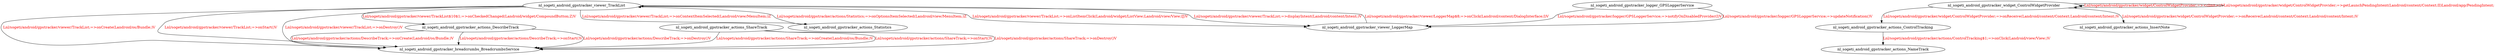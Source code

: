 digraph G {
nl_sogeti_android_gpstracker_viewer_TrackList -> nl_sogeti_android_gpstracker_breadcrumbs_BreadcrumbsService [label="Lnl/sogeti/android/gpstracker/viewer/TrackList;=>onCreate(Landroid/os/Bundle;)V", fontcolor="red"];
nl_sogeti_android_gpstracker_viewer_TrackList -> nl_sogeti_android_gpstracker_breadcrumbs_BreadcrumbsService [label="Lnl/sogeti/android/gpstracker/viewer/TrackList;=>onStart()V", fontcolor="red"];
nl_sogeti_android_gpstracker_viewer_TrackList -> nl_sogeti_android_gpstracker_breadcrumbs_BreadcrumbsService [label="Lnl/sogeti/android/gpstracker/viewer/TrackList;=>onDestroy()V", fontcolor="red"];
nl_sogeti_android_gpstracker_viewer_TrackList -> nl_sogeti_android_gpstracker_actions_Statistics [label="Lnl/sogeti/android/gpstracker/viewer/TrackList;=>onContextItemSelected(Landroid/view/MenuItem;)Z", fontcolor="red"];
nl_sogeti_android_gpstracker_viewer_TrackList -> nl_sogeti_android_gpstracker_viewer_LoggerMap [label="Lnl/sogeti/android/gpstracker/viewer/TrackList;=>onListItemClick(Landroid/widget/ListView;Landroid/view/View;IJ)V", fontcolor="red"];
nl_sogeti_android_gpstracker_viewer_TrackList -> nl_sogeti_android_gpstracker_actions_DescribeTrack [label="Lnl/sogeti/android/gpstracker/viewer/TrackList$10$1;=>onCheckedChanged(Landroid/widget/CompoundButton;Z)V", fontcolor="red"];
nl_sogeti_android_gpstracker_viewer_TrackList -> nl_sogeti_android_gpstracker_viewer_LoggerMap [label="Lnl/sogeti/android/gpstracker/viewer/TrackList;=>displayIntent(Landroid/content/Intent;)V", fontcolor="red"];
nl_sogeti_android_gpstracker_actions_ShareTrack -> nl_sogeti_android_gpstracker_breadcrumbs_BreadcrumbsService [label="Lnl/sogeti/android/gpstracker/actions/ShareTrack;=>onCreate(Landroid/os/Bundle;)V", fontcolor="red"];
nl_sogeti_android_gpstracker_actions_ShareTrack -> nl_sogeti_android_gpstracker_breadcrumbs_BreadcrumbsService [label="Lnl/sogeti/android/gpstracker/actions/ShareTrack;=>onStart()V", fontcolor="red"];
nl_sogeti_android_gpstracker_actions_ShareTrack -> nl_sogeti_android_gpstracker_breadcrumbs_BreadcrumbsService [label="Lnl/sogeti/android/gpstracker/actions/ShareTrack;=>onDestroy()V", fontcolor="red"];
nl_sogeti_android_gpstracker_actions_DescribeTrack -> nl_sogeti_android_gpstracker_breadcrumbs_BreadcrumbsService [label="Lnl/sogeti/android/gpstracker/actions/DescribeTrack;=>onCreate(Landroid/os/Bundle;)V", fontcolor="red"];
nl_sogeti_android_gpstracker_actions_DescribeTrack -> nl_sogeti_android_gpstracker_breadcrumbs_BreadcrumbsService [label="Lnl/sogeti/android/gpstracker/actions/DescribeTrack;=>onStart()V", fontcolor="red"];
nl_sogeti_android_gpstracker_actions_DescribeTrack -> nl_sogeti_android_gpstracker_breadcrumbs_BreadcrumbsService [label="Lnl/sogeti/android/gpstracker/actions/DescribeTrack;=>onDestroy()V", fontcolor="red"];
nl_sogeti_android_gpstracker_widget_ControlWidgetProvider -> nl_sogeti_android_gpstracker_actions_ControlTracking [label="Lnl/sogeti/android/gpstracker/widget/ControlWidgetProvider;=>onReceive(Landroid/content/Context;Landroid/content/Intent;)V", fontcolor="red"];
nl_sogeti_android_gpstracker_widget_ControlWidgetProvider -> nl_sogeti_android_gpstracker_actions_InsertNote [label="Lnl/sogeti/android/gpstracker/widget/ControlWidgetProvider;=>onReceive(Landroid/content/Context;Landroid/content/Intent;)V", fontcolor="red"];
nl_sogeti_android_gpstracker_widget_ControlWidgetProvider -> nl_sogeti_android_gpstracker_widget_ControlWidgetProvider [label="Lnl/sogeti/android/gpstracker/widget/ControlWidgetProvider;=><clinit>()V", fontcolor="red"];
nl_sogeti_android_gpstracker_widget_ControlWidgetProvider -> nl_sogeti_android_gpstracker_widget_ControlWidgetProvider [label="Lnl/sogeti/android/gpstracker/widget/ControlWidgetProvider;=>getLaunchPendingIntent(Landroid/content/Context;II)Landroid/app/PendingIntent;", fontcolor="red"];
nl_sogeti_android_gpstracker_actions_Statistics -> nl_sogeti_android_gpstracker_viewer_TrackList [label="Lnl/sogeti/android/gpstracker/actions/Statistics;=>onOptionsItemSelected(Landroid/view/MenuItem;)Z", fontcolor="red"];
nl_sogeti_android_gpstracker_actions_ControlTracking -> nl_sogeti_android_gpstracker_actions_NameTrack [label="Lnl/sogeti/android/gpstracker/actions/ControlTracking$1;=>onClick(Landroid/view/View;)V", fontcolor="red"];
nl_sogeti_android_gpstracker_viewer_LoggerMap -> nl_sogeti_android_gpstracker_viewer_TrackList [label="Lnl/sogeti/android/gpstracker/viewer/LoggerMap$8;=>onClick(Landroid/content/DialogInterface;I)V", fontcolor="red"];
nl_sogeti_android_gpstracker_logger_GPSLoggerService -> nl_sogeti_android_gpstracker_viewer_LoggerMap [label="Lnl/sogeti/android/gpstracker/logger/GPSLoggerService;=>notifyOnDisabledProvider(I)V", fontcolor="red"];
nl_sogeti_android_gpstracker_logger_GPSLoggerService -> nl_sogeti_android_gpstracker_viewer_LoggerMap [label="Lnl/sogeti/android/gpstracker/logger/GPSLoggerService;=>updateNotification()V", fontcolor="red"];
}